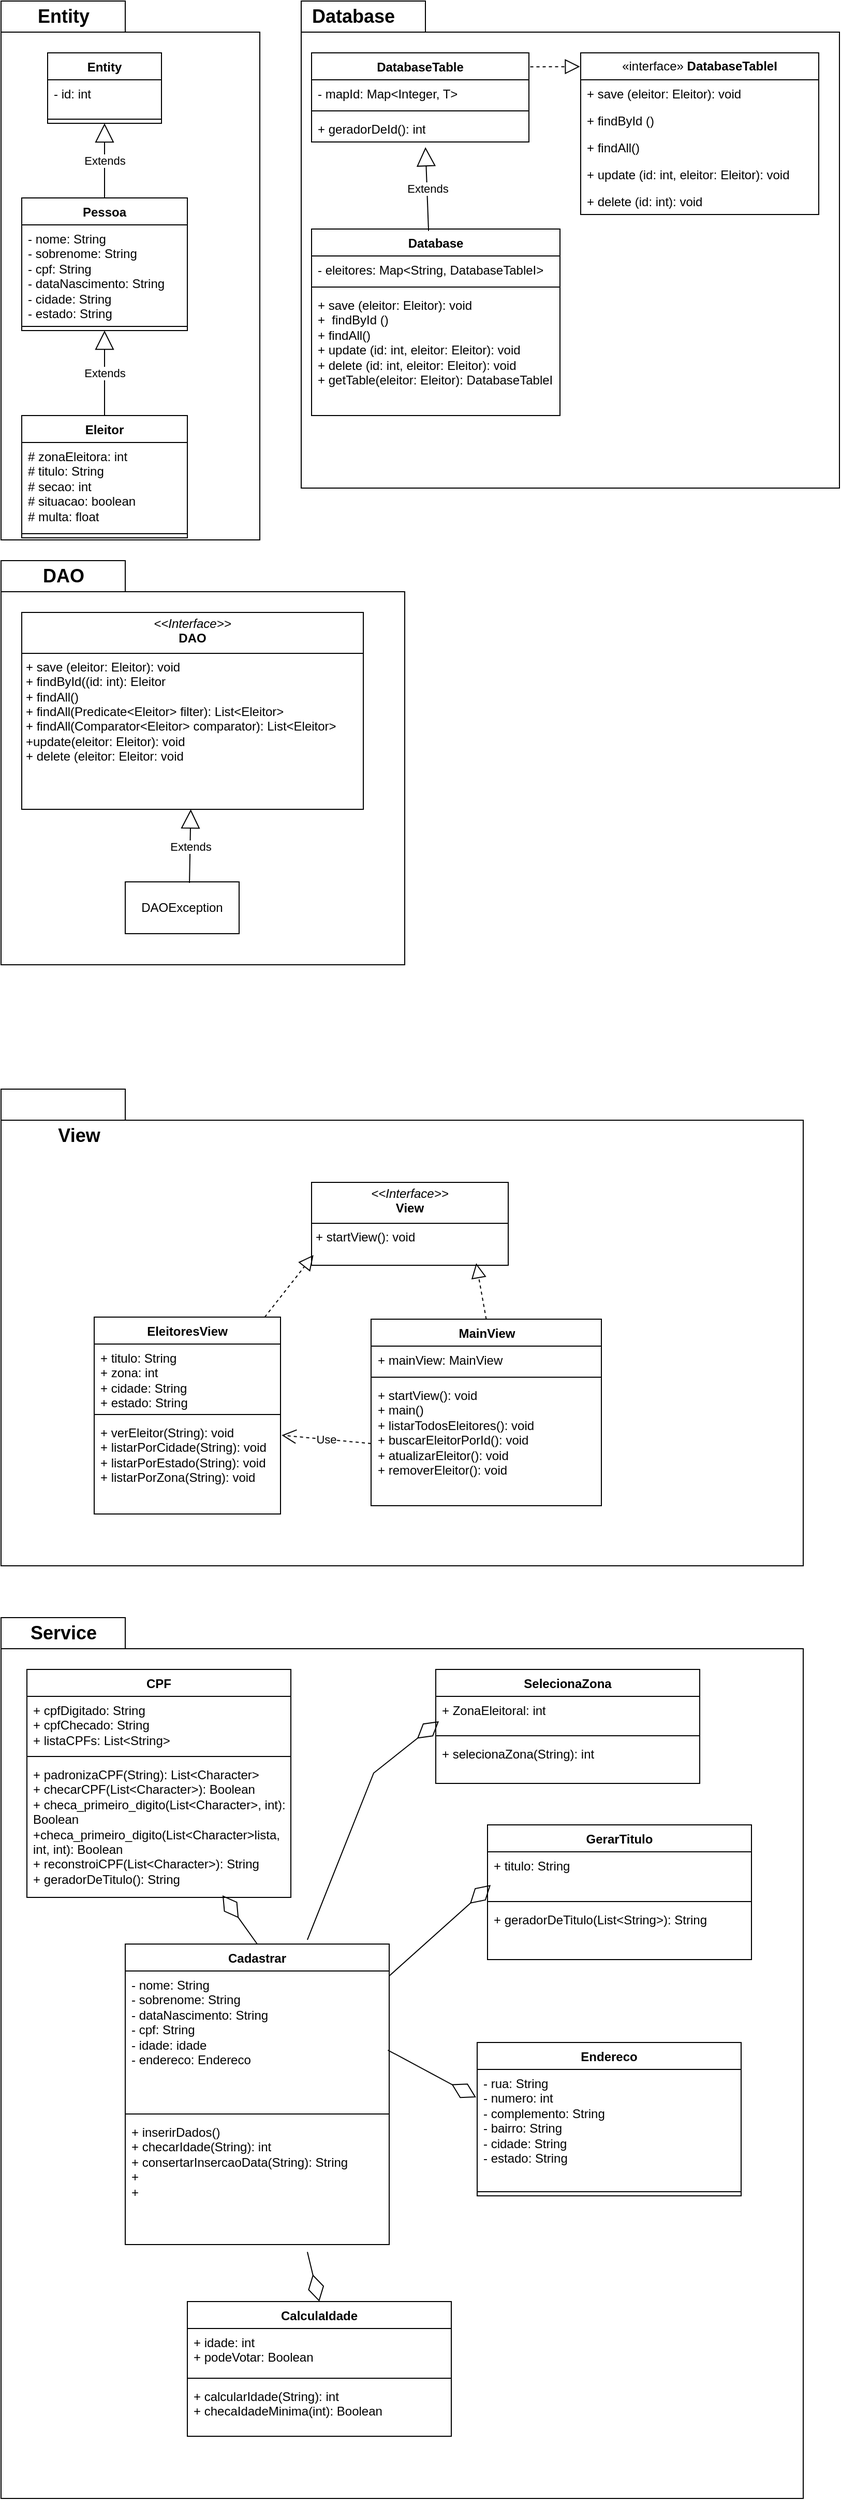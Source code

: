 <mxfile version="24.4.13" type="github">
  <diagram name="Page-1" id="c4acf3e9-155e-7222-9cf6-157b1a14988f">
    <mxGraphModel dx="794" dy="736" grid="1" gridSize="10" guides="1" tooltips="1" connect="1" arrows="1" fold="1" page="1" pageScale="1" pageWidth="850" pageHeight="1100" background="none" math="0" shadow="0">
      <root>
        <mxCell id="0" />
        <mxCell id="1" parent="0" />
        <mxCell id="8PE0f_rZOpsU0MAKz3tB-1" value="" style="shape=folder;fontStyle=1;spacingTop=10;tabWidth=120;tabHeight=30;tabPosition=left;html=1;whiteSpace=wrap;" parent="1" vertex="1">
          <mxGeometry x="20" y="20" width="250" height="520" as="geometry" />
        </mxCell>
        <mxCell id="8PE0f_rZOpsU0MAKz3tB-5" value="Entity" style="text;align=center;fontStyle=1;verticalAlign=middle;spacingLeft=3;spacingRight=3;strokeColor=none;rotatable=0;points=[[0,0.5],[1,0.5]];portConstraint=eastwest;html=1;fontSize=18;" parent="1" vertex="1">
          <mxGeometry x="20" y="20" width="120" height="30" as="geometry" />
        </mxCell>
        <mxCell id="8PE0f_rZOpsU0MAKz3tB-10" value="Entity" style="swimlane;fontStyle=1;align=center;verticalAlign=top;childLayout=stackLayout;horizontal=1;startSize=26;horizontalStack=0;resizeParent=1;resizeParentMax=0;resizeLast=0;collapsible=1;marginBottom=0;whiteSpace=wrap;html=1;" parent="1" vertex="1">
          <mxGeometry x="65" y="70" width="110" height="68" as="geometry">
            <mxRectangle x="50" y="70" width="70" height="30" as="alternateBounds" />
          </mxGeometry>
        </mxCell>
        <mxCell id="8PE0f_rZOpsU0MAKz3tB-11" value="&lt;div&gt;- id: int&lt;/div&gt;" style="text;strokeColor=none;fillColor=none;align=left;verticalAlign=top;spacingLeft=4;spacingRight=4;overflow=hidden;rotatable=0;points=[[0,0.5],[1,0.5]];portConstraint=eastwest;whiteSpace=wrap;html=1;" parent="8PE0f_rZOpsU0MAKz3tB-10" vertex="1">
          <mxGeometry y="26" width="110" height="34" as="geometry" />
        </mxCell>
        <mxCell id="8PE0f_rZOpsU0MAKz3tB-12" value="" style="line;strokeWidth=1;fillColor=none;align=left;verticalAlign=middle;spacingTop=-1;spacingLeft=3;spacingRight=3;rotatable=0;labelPosition=right;points=[];portConstraint=eastwest;strokeColor=inherit;" parent="8PE0f_rZOpsU0MAKz3tB-10" vertex="1">
          <mxGeometry y="60" width="110" height="8" as="geometry" />
        </mxCell>
        <mxCell id="8PE0f_rZOpsU0MAKz3tB-34" style="edgeStyle=orthogonalEdgeStyle;rounded=0;orthogonalLoop=1;jettySize=auto;html=1;exitX=1;exitY=0.5;exitDx=0;exitDy=0;" parent="8PE0f_rZOpsU0MAKz3tB-10" source="8PE0f_rZOpsU0MAKz3tB-11" target="8PE0f_rZOpsU0MAKz3tB-11" edge="1">
          <mxGeometry relative="1" as="geometry" />
        </mxCell>
        <mxCell id="8PE0f_rZOpsU0MAKz3tB-14" value="Eleitor" style="swimlane;fontStyle=1;align=center;verticalAlign=top;childLayout=stackLayout;horizontal=1;startSize=26;horizontalStack=0;resizeParent=1;resizeParentMax=0;resizeLast=0;collapsible=1;marginBottom=0;whiteSpace=wrap;html=1;" parent="1" vertex="1">
          <mxGeometry x="40" y="420" width="160" height="118" as="geometry" />
        </mxCell>
        <mxCell id="8PE0f_rZOpsU0MAKz3tB-15" value="# zonaEleitora: int&lt;div&gt;# titulo: String&lt;/div&gt;&lt;div&gt;# secao: int&lt;/div&gt;&lt;div&gt;# situacao: boolean&lt;/div&gt;&lt;div&gt;# multa: float&lt;/div&gt;" style="text;strokeColor=none;fillColor=none;align=left;verticalAlign=top;spacingLeft=4;spacingRight=4;overflow=hidden;rotatable=0;points=[[0,0.5],[1,0.5]];portConstraint=eastwest;whiteSpace=wrap;html=1;" parent="8PE0f_rZOpsU0MAKz3tB-14" vertex="1">
          <mxGeometry y="26" width="160" height="84" as="geometry" />
        </mxCell>
        <mxCell id="8PE0f_rZOpsU0MAKz3tB-16" value="" style="line;strokeWidth=1;fillColor=none;align=left;verticalAlign=middle;spacingTop=-1;spacingLeft=3;spacingRight=3;rotatable=0;labelPosition=right;points=[];portConstraint=eastwest;strokeColor=inherit;" parent="8PE0f_rZOpsU0MAKz3tB-14" vertex="1">
          <mxGeometry y="110" width="160" height="8" as="geometry" />
        </mxCell>
        <mxCell id="8PE0f_rZOpsU0MAKz3tB-28" value="Pessoa" style="swimlane;fontStyle=1;align=center;verticalAlign=top;childLayout=stackLayout;horizontal=1;startSize=26;horizontalStack=0;resizeParent=1;resizeParentMax=0;resizeLast=0;collapsible=1;marginBottom=0;whiteSpace=wrap;html=1;" parent="1" vertex="1">
          <mxGeometry x="40" y="210" width="160" height="128" as="geometry" />
        </mxCell>
        <mxCell id="8PE0f_rZOpsU0MAKz3tB-29" value="- nome: String&lt;div&gt;- sobrenome: String&amp;nbsp;&lt;br&gt;&lt;div&gt;- cpf: String&lt;/div&gt;&lt;div&gt;- dataNascimento: String&lt;/div&gt;&lt;div&gt;- cidade: String&lt;/div&gt;&lt;div&gt;- estado: String&lt;/div&gt;&lt;/div&gt;" style="text;strokeColor=none;fillColor=none;align=left;verticalAlign=top;spacingLeft=4;spacingRight=4;overflow=hidden;rotatable=0;points=[[0,0.5],[1,0.5]];portConstraint=eastwest;whiteSpace=wrap;html=1;" parent="8PE0f_rZOpsU0MAKz3tB-28" vertex="1">
          <mxGeometry y="26" width="160" height="94" as="geometry" />
        </mxCell>
        <mxCell id="8PE0f_rZOpsU0MAKz3tB-30" value="" style="line;strokeWidth=1;fillColor=none;align=left;verticalAlign=middle;spacingTop=-1;spacingLeft=3;spacingRight=3;rotatable=0;labelPosition=right;points=[];portConstraint=eastwest;strokeColor=inherit;" parent="8PE0f_rZOpsU0MAKz3tB-28" vertex="1">
          <mxGeometry y="120" width="160" height="8" as="geometry" />
        </mxCell>
        <mxCell id="8PE0f_rZOpsU0MAKz3tB-33" value="Extends" style="endArrow=block;endSize=16;endFill=0;html=1;rounded=0;exitX=0.5;exitY=0;exitDx=0;exitDy=0;entryX=0.5;entryY=1;entryDx=0;entryDy=0;" parent="1" source="8PE0f_rZOpsU0MAKz3tB-14" target="8PE0f_rZOpsU0MAKz3tB-28" edge="1">
          <mxGeometry width="160" relative="1" as="geometry">
            <mxPoint x="420" y="290" as="sourcePoint" />
            <mxPoint x="580" y="290" as="targetPoint" />
          </mxGeometry>
        </mxCell>
        <mxCell id="8PE0f_rZOpsU0MAKz3tB-36" value="Extends" style="endArrow=block;endSize=16;endFill=0;html=1;rounded=0;exitX=0.5;exitY=0;exitDx=0;exitDy=0;entryX=0.5;entryY=1;entryDx=0;entryDy=0;" parent="1" source="8PE0f_rZOpsU0MAKz3tB-28" target="8PE0f_rZOpsU0MAKz3tB-10" edge="1">
          <mxGeometry width="160" relative="1" as="geometry">
            <mxPoint x="420" y="220" as="sourcePoint" />
            <mxPoint x="580" y="220" as="targetPoint" />
          </mxGeometry>
        </mxCell>
        <mxCell id="8PE0f_rZOpsU0MAKz3tB-37" value="" style="shape=folder;fontStyle=1;spacingTop=10;tabWidth=120;tabHeight=30;tabPosition=left;html=1;whiteSpace=wrap;" parent="1" vertex="1">
          <mxGeometry x="310" y="20" width="520" height="470" as="geometry" />
        </mxCell>
        <mxCell id="8PE0f_rZOpsU0MAKz3tB-38" value="Database" style="text;align=center;fontStyle=1;verticalAlign=middle;spacingLeft=3;spacingRight=3;strokeColor=none;rotatable=0;points=[[0,0.5],[1,0.5]];portConstraint=eastwest;html=1;fontSize=18;" parent="1" vertex="1">
          <mxGeometry x="300" y="20" width="120" height="30" as="geometry" />
        </mxCell>
        <mxCell id="8PE0f_rZOpsU0MAKz3tB-48" value="«interface»&amp;nbsp;&lt;b&gt;DatabaseTableI&lt;/b&gt;" style="swimlane;fontStyle=0;childLayout=stackLayout;horizontal=1;startSize=26;fillColor=none;horizontalStack=0;resizeParent=1;resizeParentMax=0;resizeLast=0;collapsible=1;marginBottom=0;whiteSpace=wrap;html=1;" parent="1" vertex="1">
          <mxGeometry x="580" y="70" width="230" height="156" as="geometry" />
        </mxCell>
        <mxCell id="8PE0f_rZOpsU0MAKz3tB-49" value="+ save (eleitor: Eleitor): void&amp;nbsp;" style="text;strokeColor=none;fillColor=none;align=left;verticalAlign=top;spacingLeft=4;spacingRight=4;overflow=hidden;rotatable=0;points=[[0,0.5],[1,0.5]];portConstraint=eastwest;whiteSpace=wrap;html=1;" parent="8PE0f_rZOpsU0MAKz3tB-48" vertex="1">
          <mxGeometry y="26" width="230" height="26" as="geometry" />
        </mxCell>
        <mxCell id="8PE0f_rZOpsU0MAKz3tB-50" value="+ findById ()" style="text;strokeColor=none;fillColor=none;align=left;verticalAlign=top;spacingLeft=4;spacingRight=4;overflow=hidden;rotatable=0;points=[[0,0.5],[1,0.5]];portConstraint=eastwest;whiteSpace=wrap;html=1;" parent="8PE0f_rZOpsU0MAKz3tB-48" vertex="1">
          <mxGeometry y="52" width="230" height="26" as="geometry" />
        </mxCell>
        <mxCell id="8PE0f_rZOpsU0MAKz3tB-51" value="+ findAll()" style="text;strokeColor=none;fillColor=none;align=left;verticalAlign=top;spacingLeft=4;spacingRight=4;overflow=hidden;rotatable=0;points=[[0,0.5],[1,0.5]];portConstraint=eastwest;whiteSpace=wrap;html=1;" parent="8PE0f_rZOpsU0MAKz3tB-48" vertex="1">
          <mxGeometry y="78" width="230" height="26" as="geometry" />
        </mxCell>
        <mxCell id="8PE0f_rZOpsU0MAKz3tB-52" value="+ update (id: int, eleitor: Eleitor): void" style="text;strokeColor=none;fillColor=none;align=left;verticalAlign=top;spacingLeft=4;spacingRight=4;overflow=hidden;rotatable=0;points=[[0,0.5],[1,0.5]];portConstraint=eastwest;whiteSpace=wrap;html=1;" parent="8PE0f_rZOpsU0MAKz3tB-48" vertex="1">
          <mxGeometry y="104" width="230" height="26" as="geometry" />
        </mxCell>
        <mxCell id="8PE0f_rZOpsU0MAKz3tB-53" value="+ delete (id: int): void" style="text;strokeColor=none;fillColor=none;align=left;verticalAlign=top;spacingLeft=4;spacingRight=4;overflow=hidden;rotatable=0;points=[[0,0.5],[1,0.5]];portConstraint=eastwest;whiteSpace=wrap;html=1;" parent="8PE0f_rZOpsU0MAKz3tB-48" vertex="1">
          <mxGeometry y="130" width="230" height="26" as="geometry" />
        </mxCell>
        <mxCell id="xp5hAYhYeYCrnmnaeZw4-1" value="DatabaseTable" style="swimlane;fontStyle=1;align=center;verticalAlign=top;childLayout=stackLayout;horizontal=1;startSize=26;horizontalStack=0;resizeParent=1;resizeParentMax=0;resizeLast=0;collapsible=1;marginBottom=0;whiteSpace=wrap;html=1;" parent="1" vertex="1">
          <mxGeometry x="320" y="70" width="210" height="86" as="geometry" />
        </mxCell>
        <mxCell id="xp5hAYhYeYCrnmnaeZw4-2" value="- mapId: Map&amp;lt;Integer, T&amp;gt;" style="text;strokeColor=none;fillColor=none;align=left;verticalAlign=top;spacingLeft=4;spacingRight=4;overflow=hidden;rotatable=0;points=[[0,0.5],[1,0.5]];portConstraint=eastwest;whiteSpace=wrap;html=1;" parent="xp5hAYhYeYCrnmnaeZw4-1" vertex="1">
          <mxGeometry y="26" width="210" height="26" as="geometry" />
        </mxCell>
        <mxCell id="xp5hAYhYeYCrnmnaeZw4-3" value="" style="line;strokeWidth=1;fillColor=none;align=left;verticalAlign=middle;spacingTop=-1;spacingLeft=3;spacingRight=3;rotatable=0;labelPosition=right;points=[];portConstraint=eastwest;strokeColor=inherit;" parent="xp5hAYhYeYCrnmnaeZw4-1" vertex="1">
          <mxGeometry y="52" width="210" height="8" as="geometry" />
        </mxCell>
        <mxCell id="xp5hAYhYeYCrnmnaeZw4-4" value="+ geradorDeId(): int" style="text;strokeColor=none;fillColor=none;align=left;verticalAlign=top;spacingLeft=4;spacingRight=4;overflow=hidden;rotatable=0;points=[[0,0.5],[1,0.5]];portConstraint=eastwest;whiteSpace=wrap;html=1;" parent="xp5hAYhYeYCrnmnaeZw4-1" vertex="1">
          <mxGeometry y="60" width="210" height="26" as="geometry" />
        </mxCell>
        <mxCell id="xp5hAYhYeYCrnmnaeZw4-5" value="" style="endArrow=block;dashed=1;endFill=0;endSize=12;html=1;rounded=0;exitX=1.006;exitY=0.157;exitDx=0;exitDy=0;exitPerimeter=0;entryX=-0.003;entryY=0.085;entryDx=0;entryDy=0;entryPerimeter=0;" parent="1" source="xp5hAYhYeYCrnmnaeZw4-1" target="8PE0f_rZOpsU0MAKz3tB-48" edge="1">
          <mxGeometry width="160" relative="1" as="geometry">
            <mxPoint x="528" y="84" as="sourcePoint" />
            <mxPoint x="570" y="340" as="targetPoint" />
          </mxGeometry>
        </mxCell>
        <mxCell id="xp5hAYhYeYCrnmnaeZw4-10" value="Database" style="swimlane;fontStyle=1;align=center;verticalAlign=top;childLayout=stackLayout;horizontal=1;startSize=26;horizontalStack=0;resizeParent=1;resizeParentMax=0;resizeLast=0;collapsible=1;marginBottom=0;whiteSpace=wrap;html=1;" parent="1" vertex="1">
          <mxGeometry x="320" y="240" width="240" height="180" as="geometry" />
        </mxCell>
        <mxCell id="xp5hAYhYeYCrnmnaeZw4-11" value="- eleitores: Map&amp;lt;String, DatabaseTableI&amp;gt;" style="text;strokeColor=none;fillColor=none;align=left;verticalAlign=top;spacingLeft=4;spacingRight=4;overflow=hidden;rotatable=0;points=[[0,0.5],[1,0.5]];portConstraint=eastwest;whiteSpace=wrap;html=1;" parent="xp5hAYhYeYCrnmnaeZw4-10" vertex="1">
          <mxGeometry y="26" width="240" height="26" as="geometry" />
        </mxCell>
        <mxCell id="xp5hAYhYeYCrnmnaeZw4-12" value="" style="line;strokeWidth=1;fillColor=none;align=left;verticalAlign=middle;spacingTop=-1;spacingLeft=3;spacingRight=3;rotatable=0;labelPosition=right;points=[];portConstraint=eastwest;strokeColor=inherit;" parent="xp5hAYhYeYCrnmnaeZw4-10" vertex="1">
          <mxGeometry y="52" width="240" height="8" as="geometry" />
        </mxCell>
        <mxCell id="xp5hAYhYeYCrnmnaeZw4-13" value="+ save (eleitor: Eleitor): void&lt;div&gt;+&amp;nbsp;&lt;span style=&quot;background-color: initial;&quot;&gt;&amp;nbsp;findById ()&lt;/span&gt;&lt;/div&gt;&lt;div&gt;&lt;span style=&quot;background-color: initial;&quot;&gt;+ findAll()&lt;/span&gt;&lt;br&gt;&lt;/div&gt;&lt;div&gt;&lt;span style=&quot;background-color: initial;&quot;&gt;+ update &lt;/span&gt;&lt;span style=&quot;background-color: initial;&quot;&gt;(id: int, eleitor: Eleitor): void&lt;/span&gt;&lt;br&gt;&lt;/div&gt;&lt;div&gt;&lt;span style=&quot;background-color: initial;&quot;&gt;+&lt;/span&gt;&lt;span style=&quot;background-color: initial;&quot;&gt;&amp;nbsp;delete (&lt;/span&gt;&lt;span style=&quot;background-color: initial;&quot;&gt;id: int, eleitor: Eleitor&lt;/span&gt;&lt;span style=&quot;background-color: initial;&quot;&gt;): void&lt;/span&gt;&lt;br&gt;&lt;/div&gt;&lt;div&gt;&lt;span style=&quot;background-color: initial;&quot;&gt;+ getTable(eleitor: Eleitor): DatabaseTableI&lt;/span&gt;&lt;br&gt;&lt;/div&gt;" style="text;strokeColor=none;fillColor=none;align=left;verticalAlign=top;spacingLeft=4;spacingRight=4;overflow=hidden;rotatable=0;points=[[0,0.5],[1,0.5]];portConstraint=eastwest;whiteSpace=wrap;html=1;" parent="xp5hAYhYeYCrnmnaeZw4-10" vertex="1">
          <mxGeometry y="60" width="240" height="120" as="geometry" />
        </mxCell>
        <mxCell id="xp5hAYhYeYCrnmnaeZw4-15" value="Extends" style="endArrow=block;endSize=16;endFill=0;html=1;rounded=0;exitX=0.471;exitY=0.01;exitDx=0;exitDy=0;entryX=0.524;entryY=1.192;entryDx=0;entryDy=0;exitPerimeter=0;entryPerimeter=0;" parent="1" source="xp5hAYhYeYCrnmnaeZw4-10" target="xp5hAYhYeYCrnmnaeZw4-4" edge="1">
          <mxGeometry width="160" relative="1" as="geometry">
            <mxPoint x="439.5" y="228" as="sourcePoint" />
            <mxPoint x="439.5" y="156" as="targetPoint" />
          </mxGeometry>
        </mxCell>
        <mxCell id="xp5hAYhYeYCrnmnaeZw4-16" value="" style="shape=folder;fontStyle=1;spacingTop=10;tabWidth=120;tabHeight=30;tabPosition=left;html=1;whiteSpace=wrap;" parent="1" vertex="1">
          <mxGeometry x="20" y="560" width="390" height="390" as="geometry" />
        </mxCell>
        <mxCell id="xp5hAYhYeYCrnmnaeZw4-17" value="DAO" style="text;align=center;fontStyle=1;verticalAlign=middle;spacingLeft=3;spacingRight=3;strokeColor=none;rotatable=0;points=[[0,0.5],[1,0.5]];portConstraint=eastwest;html=1;fontSize=18;" parent="1" vertex="1">
          <mxGeometry x="20" y="560" width="120" height="30" as="geometry" />
        </mxCell>
        <mxCell id="xp5hAYhYeYCrnmnaeZw4-22" value="&lt;p style=&quot;margin:0px;margin-top:4px;text-align:center;&quot;&gt;&lt;i&gt;&amp;lt;&amp;lt;Interface&amp;gt;&amp;gt;&lt;/i&gt;&lt;br&gt;&lt;b&gt;DAO&lt;/b&gt;&lt;/p&gt;&lt;hr size=&quot;1&quot; style=&quot;border-style:solid;&quot;&gt;&lt;p style=&quot;margin:0px;margin-left:4px;&quot;&gt;+ save (eleitor: Eleitor): void&lt;/p&gt;&lt;p style=&quot;margin:0px;margin-left:4px;&quot;&gt;+ findById((id: int): Eleitor&lt;/p&gt;&lt;p style=&quot;margin:0px;margin-left:4px;&quot;&gt;&lt;span style=&quot;background-color: initial;&quot;&gt;+ findAll()&lt;/span&gt;&lt;br&gt;&lt;/p&gt;&lt;p style=&quot;margin:0px;margin-left:4px;&quot;&gt;&lt;span style=&quot;background-color: initial;&quot;&gt;+ findAll(Predicate&amp;lt;Eleitor&amp;gt; filter): List&amp;lt;Eleitor&amp;gt;&lt;/span&gt;&lt;/p&gt;&lt;p style=&quot;margin: 0px 0px 0px 4px;&quot;&gt;+ findAll(Comparator&amp;lt;Eleitor&amp;gt; comparator): List&amp;lt;Eleitor&amp;gt;&lt;br&gt;&lt;/p&gt;&lt;p style=&quot;margin: 0px 0px 0px 4px;&quot;&gt;&lt;span style=&quot;background-color: initial;&quot;&gt;+update(eleitor: Eleitor): void&lt;/span&gt;&lt;br&gt;&lt;/p&gt;&lt;p style=&quot;margin:0px;margin-left:4px;&quot;&gt;&lt;span style=&quot;background-color: initial;&quot;&gt;+ delete (eleitor: Eleitor: void&lt;/span&gt;&lt;br&gt;&lt;/p&gt;" style="verticalAlign=top;align=left;overflow=fill;html=1;whiteSpace=wrap;" parent="1" vertex="1">
          <mxGeometry x="40" y="610" width="330" height="190" as="geometry" />
        </mxCell>
        <mxCell id="xp5hAYhYeYCrnmnaeZw4-23" value="DAOException" style="html=1;whiteSpace=wrap;" parent="1" vertex="1">
          <mxGeometry x="140" y="870" width="110" height="50" as="geometry" />
        </mxCell>
        <mxCell id="xp5hAYhYeYCrnmnaeZw4-24" value="Extends" style="endArrow=block;endSize=16;endFill=0;html=1;rounded=0;exitX=0.564;exitY=0.02;exitDx=0;exitDy=0;exitPerimeter=0;" parent="1" source="xp5hAYhYeYCrnmnaeZw4-23" target="xp5hAYhYeYCrnmnaeZw4-22" edge="1">
          <mxGeometry width="160" relative="1" as="geometry">
            <mxPoint x="340" y="780" as="sourcePoint" />
            <mxPoint x="500" y="780" as="targetPoint" />
          </mxGeometry>
        </mxCell>
        <mxCell id="xp5hAYhYeYCrnmnaeZw4-25" value="" style="shape=folder;fontStyle=1;spacingTop=10;tabWidth=120;tabHeight=30;tabPosition=left;html=1;whiteSpace=wrap;" parent="1" vertex="1">
          <mxGeometry x="20" y="1070" width="775" height="460" as="geometry" />
        </mxCell>
        <mxCell id="xp5hAYhYeYCrnmnaeZw4-26" value="View" style="text;align=center;fontStyle=1;verticalAlign=middle;spacingLeft=3;spacingRight=3;strokeColor=none;rotatable=0;points=[[0,0.5],[1,0.5]];portConstraint=eastwest;html=1;fontSize=18;" parent="1" vertex="1">
          <mxGeometry x="35" y="1100" width="120" height="30" as="geometry" />
        </mxCell>
        <mxCell id="xp5hAYhYeYCrnmnaeZw4-30" value="&lt;p style=&quot;margin:0px;margin-top:4px;text-align:center;&quot;&gt;&lt;i&gt;&amp;lt;&amp;lt;Interface&amp;gt;&amp;gt;&lt;/i&gt;&lt;br&gt;&lt;b&gt;View&lt;/b&gt;&lt;/p&gt;&lt;hr size=&quot;1&quot; style=&quot;border-style:solid;&quot;&gt;&lt;p style=&quot;margin:0px;margin-left:4px;&quot;&gt;+ startView(): void&lt;br&gt;&lt;br&gt;&lt;/p&gt;" style="verticalAlign=top;align=left;overflow=fill;html=1;whiteSpace=wrap;" parent="1" vertex="1">
          <mxGeometry x="320" y="1160" width="190" height="80" as="geometry" />
        </mxCell>
        <mxCell id="xp5hAYhYeYCrnmnaeZw4-31" value="MainView" style="swimlane;fontStyle=1;align=center;verticalAlign=top;childLayout=stackLayout;horizontal=1;startSize=26;horizontalStack=0;resizeParent=1;resizeParentMax=0;resizeLast=0;collapsible=1;marginBottom=0;whiteSpace=wrap;html=1;" parent="1" vertex="1">
          <mxGeometry x="377.5" y="1292" width="222.5" height="180" as="geometry" />
        </mxCell>
        <mxCell id="xp5hAYhYeYCrnmnaeZw4-32" value="+ mainView: MainView" style="text;strokeColor=none;fillColor=none;align=left;verticalAlign=top;spacingLeft=4;spacingRight=4;overflow=hidden;rotatable=0;points=[[0,0.5],[1,0.5]];portConstraint=eastwest;whiteSpace=wrap;html=1;" parent="xp5hAYhYeYCrnmnaeZw4-31" vertex="1">
          <mxGeometry y="26" width="222.5" height="26" as="geometry" />
        </mxCell>
        <mxCell id="xp5hAYhYeYCrnmnaeZw4-33" value="" style="line;strokeWidth=1;fillColor=none;align=left;verticalAlign=middle;spacingTop=-1;spacingLeft=3;spacingRight=3;rotatable=0;labelPosition=right;points=[];portConstraint=eastwest;strokeColor=inherit;" parent="xp5hAYhYeYCrnmnaeZw4-31" vertex="1">
          <mxGeometry y="52" width="222.5" height="8" as="geometry" />
        </mxCell>
        <mxCell id="xp5hAYhYeYCrnmnaeZw4-34" value="+ startView(): void&lt;div&gt;+ main()&lt;/div&gt;&lt;div&gt;+&amp;nbsp;listarTodosEleitores(): void&lt;/div&gt;&lt;div&gt;+&amp;nbsp;buscarEleitorPorId(): void&lt;/div&gt;&lt;div&gt;+&amp;nbsp;atualizarEleitor(): void&lt;/div&gt;&lt;div&gt;+&amp;nbsp;removerEleitor(): void&lt;/div&gt;&lt;div&gt;&lt;br&gt;&lt;/div&gt;" style="text;strokeColor=none;fillColor=none;align=left;verticalAlign=top;spacingLeft=4;spacingRight=4;overflow=hidden;rotatable=0;points=[[0,0.5],[1,0.5]];portConstraint=eastwest;whiteSpace=wrap;html=1;" parent="xp5hAYhYeYCrnmnaeZw4-31" vertex="1">
          <mxGeometry y="60" width="222.5" height="120" as="geometry" />
        </mxCell>
        <mxCell id="xp5hAYhYeYCrnmnaeZw4-35" value="" style="endArrow=block;dashed=1;endFill=0;endSize=12;html=1;rounded=0;entryX=0.837;entryY=0.975;entryDx=0;entryDy=0;entryPerimeter=0;exitX=0.5;exitY=0;exitDx=0;exitDy=0;" parent="1" source="xp5hAYhYeYCrnmnaeZw4-31" target="xp5hAYhYeYCrnmnaeZw4-30" edge="1">
          <mxGeometry width="160" relative="1" as="geometry">
            <mxPoint x="340" y="1320" as="sourcePoint" />
            <mxPoint x="500" y="1320" as="targetPoint" />
          </mxGeometry>
        </mxCell>
        <mxCell id="xp5hAYhYeYCrnmnaeZw4-36" value="EleitoresView" style="swimlane;fontStyle=1;align=center;verticalAlign=top;childLayout=stackLayout;horizontal=1;startSize=26;horizontalStack=0;resizeParent=1;resizeParentMax=0;resizeLast=0;collapsible=1;marginBottom=0;whiteSpace=wrap;html=1;" parent="1" vertex="1">
          <mxGeometry x="110" y="1290" width="180" height="190" as="geometry" />
        </mxCell>
        <mxCell id="xp5hAYhYeYCrnmnaeZw4-37" value="&lt;div&gt;+ titulo: String&lt;/div&gt;+ zona: int&lt;div&gt;+ cidade: String&lt;/div&gt;&lt;div&gt;+ estado: String&lt;/div&gt;" style="text;strokeColor=none;fillColor=none;align=left;verticalAlign=top;spacingLeft=4;spacingRight=4;overflow=hidden;rotatable=0;points=[[0,0.5],[1,0.5]];portConstraint=eastwest;whiteSpace=wrap;html=1;" parent="xp5hAYhYeYCrnmnaeZw4-36" vertex="1">
          <mxGeometry y="26" width="180" height="64" as="geometry" />
        </mxCell>
        <mxCell id="xp5hAYhYeYCrnmnaeZw4-38" value="" style="line;strokeWidth=1;fillColor=none;align=left;verticalAlign=middle;spacingTop=-1;spacingLeft=3;spacingRight=3;rotatable=0;labelPosition=right;points=[];portConstraint=eastwest;strokeColor=inherit;" parent="xp5hAYhYeYCrnmnaeZw4-36" vertex="1">
          <mxGeometry y="90" width="180" height="8" as="geometry" />
        </mxCell>
        <mxCell id="xp5hAYhYeYCrnmnaeZw4-39" value="+ verEleitor(String): void&lt;div&gt;+ listarPorCidade&lt;span style=&quot;background-color: initial;&quot;&gt;(String): void&lt;/span&gt;&lt;/div&gt;&lt;div&gt;&lt;span style=&quot;background-color: initial;&quot;&gt;+ listarPorEstado&lt;/span&gt;&lt;span style=&quot;background-color: initial;&quot;&gt;(String): void&lt;/span&gt;&lt;/div&gt;&lt;div&gt;+ listarPorZona&lt;span style=&quot;background-color: initial;&quot;&gt;(String): void&lt;/span&gt;&lt;/div&gt;" style="text;strokeColor=none;fillColor=none;align=left;verticalAlign=top;spacingLeft=4;spacingRight=4;overflow=hidden;rotatable=0;points=[[0,0.5],[1,0.5]];portConstraint=eastwest;whiteSpace=wrap;html=1;" parent="xp5hAYhYeYCrnmnaeZw4-36" vertex="1">
          <mxGeometry y="98" width="180" height="92" as="geometry" />
        </mxCell>
        <mxCell id="xp5hAYhYeYCrnmnaeZw4-40" value="" style="endArrow=block;dashed=1;endFill=0;endSize=12;html=1;rounded=0;entryX=0.01;entryY=0.876;entryDx=0;entryDy=0;entryPerimeter=0;" parent="1" source="xp5hAYhYeYCrnmnaeZw4-36" target="xp5hAYhYeYCrnmnaeZw4-30" edge="1">
          <mxGeometry width="160" relative="1" as="geometry">
            <mxPoint x="251" y="1287" as="sourcePoint" />
            <mxPoint x="250" y="1240" as="targetPoint" />
          </mxGeometry>
        </mxCell>
        <mxCell id="T5ZtFqDNl6Q1SGfDSeOU-1" value="" style="shape=folder;fontStyle=1;spacingTop=10;tabWidth=120;tabHeight=30;tabPosition=left;html=1;whiteSpace=wrap;" parent="1" vertex="1">
          <mxGeometry x="20" y="1580" width="775" height="850" as="geometry" />
        </mxCell>
        <mxCell id="T5ZtFqDNl6Q1SGfDSeOU-2" value="Service" style="text;align=center;fontStyle=1;verticalAlign=middle;spacingLeft=3;spacingRight=3;strokeColor=none;rotatable=0;points=[[0,0.5],[1,0.5]];portConstraint=eastwest;html=1;fontSize=18;" parent="1" vertex="1">
          <mxGeometry x="20" y="1580" width="120" height="30" as="geometry" />
        </mxCell>
        <mxCell id="T5ZtFqDNl6Q1SGfDSeOU-4" value="CPF" style="swimlane;fontStyle=1;align=center;verticalAlign=top;childLayout=stackLayout;horizontal=1;startSize=26;horizontalStack=0;resizeParent=1;resizeParentMax=0;resizeLast=0;collapsible=1;marginBottom=0;whiteSpace=wrap;html=1;" parent="1" vertex="1">
          <mxGeometry x="45" y="1630" width="255" height="220" as="geometry" />
        </mxCell>
        <mxCell id="T5ZtFqDNl6Q1SGfDSeOU-5" value="+ cpfDigitado: String&lt;div&gt;+ cpfChecado: String&lt;/div&gt;&lt;div&gt;+ listaCPFs: List&amp;lt;String&amp;gt;&lt;/div&gt;" style="text;strokeColor=none;fillColor=none;align=left;verticalAlign=top;spacingLeft=4;spacingRight=4;overflow=hidden;rotatable=0;points=[[0,0.5],[1,0.5]];portConstraint=eastwest;whiteSpace=wrap;html=1;" parent="T5ZtFqDNl6Q1SGfDSeOU-4" vertex="1">
          <mxGeometry y="26" width="255" height="54" as="geometry" />
        </mxCell>
        <mxCell id="T5ZtFqDNl6Q1SGfDSeOU-6" value="" style="line;strokeWidth=1;fillColor=none;align=left;verticalAlign=middle;spacingTop=-1;spacingLeft=3;spacingRight=3;rotatable=0;labelPosition=right;points=[];portConstraint=eastwest;strokeColor=inherit;" parent="T5ZtFqDNl6Q1SGfDSeOU-4" vertex="1">
          <mxGeometry y="80" width="255" height="8" as="geometry" />
        </mxCell>
        <mxCell id="T5ZtFqDNl6Q1SGfDSeOU-7" value="+ padronizaCPF(String): List&amp;lt;Character&amp;gt;&lt;div&gt;+&amp;nbsp;checarCPF(List&amp;lt;Character&amp;gt;): Boolean&lt;br&gt;&lt;/div&gt;&lt;div&gt;+&amp;nbsp;checa_primeiro_digito(List&amp;lt;Character&amp;gt;, int): Boolean&lt;/div&gt;&lt;div&gt;+checa_primeiro_digito(List&amp;lt;Character&amp;gt;lista, int, int): Boolean&lt;/div&gt;&lt;div&gt;+&amp;nbsp;reconstroiCPF(List&amp;lt;Character&amp;gt;): String&lt;/div&gt;&lt;div&gt;+&amp;nbsp;geradorDeTitulo(): String&lt;/div&gt;" style="text;strokeColor=none;fillColor=none;align=left;verticalAlign=top;spacingLeft=4;spacingRight=4;overflow=hidden;rotatable=0;points=[[0,0.5],[1,0.5]];portConstraint=eastwest;whiteSpace=wrap;html=1;" parent="T5ZtFqDNl6Q1SGfDSeOU-4" vertex="1">
          <mxGeometry y="88" width="255" height="132" as="geometry" />
        </mxCell>
        <mxCell id="T5ZtFqDNl6Q1SGfDSeOU-14" value="GerarTitulo" style="swimlane;fontStyle=1;align=center;verticalAlign=top;childLayout=stackLayout;horizontal=1;startSize=26;horizontalStack=0;resizeParent=1;resizeParentMax=0;resizeLast=0;collapsible=1;marginBottom=0;whiteSpace=wrap;html=1;" parent="1" vertex="1">
          <mxGeometry x="490" y="1780" width="255" height="130" as="geometry" />
        </mxCell>
        <mxCell id="T5ZtFqDNl6Q1SGfDSeOU-15" value="+ titulo: String" style="text;strokeColor=none;fillColor=none;align=left;verticalAlign=top;spacingLeft=4;spacingRight=4;overflow=hidden;rotatable=0;points=[[0,0.5],[1,0.5]];portConstraint=eastwest;whiteSpace=wrap;html=1;" parent="T5ZtFqDNl6Q1SGfDSeOU-14" vertex="1">
          <mxGeometry y="26" width="255" height="44" as="geometry" />
        </mxCell>
        <mxCell id="T5ZtFqDNl6Q1SGfDSeOU-16" value="" style="line;strokeWidth=1;fillColor=none;align=left;verticalAlign=middle;spacingTop=-1;spacingLeft=3;spacingRight=3;rotatable=0;labelPosition=right;points=[];portConstraint=eastwest;strokeColor=inherit;" parent="T5ZtFqDNl6Q1SGfDSeOU-14" vertex="1">
          <mxGeometry y="70" width="255" height="8" as="geometry" />
        </mxCell>
        <mxCell id="T5ZtFqDNl6Q1SGfDSeOU-17" value="+ geradorDeTitulo(List&amp;lt;String&amp;gt;): String" style="text;strokeColor=none;fillColor=none;align=left;verticalAlign=top;spacingLeft=4;spacingRight=4;overflow=hidden;rotatable=0;points=[[0,0.5],[1,0.5]];portConstraint=eastwest;whiteSpace=wrap;html=1;" parent="T5ZtFqDNl6Q1SGfDSeOU-14" vertex="1">
          <mxGeometry y="78" width="255" height="52" as="geometry" />
        </mxCell>
        <mxCell id="T5ZtFqDNl6Q1SGfDSeOU-18" value="CalculaIdade" style="swimlane;fontStyle=1;align=center;verticalAlign=top;childLayout=stackLayout;horizontal=1;startSize=26;horizontalStack=0;resizeParent=1;resizeParentMax=0;resizeLast=0;collapsible=1;marginBottom=0;whiteSpace=wrap;html=1;" parent="1" vertex="1">
          <mxGeometry x="200" y="2240" width="255" height="130" as="geometry" />
        </mxCell>
        <mxCell id="T5ZtFqDNl6Q1SGfDSeOU-19" value="+ idade: int&lt;div&gt;+ podeVotar: Boolean&lt;br&gt;&lt;/div&gt;" style="text;strokeColor=none;fillColor=none;align=left;verticalAlign=top;spacingLeft=4;spacingRight=4;overflow=hidden;rotatable=0;points=[[0,0.5],[1,0.5]];portConstraint=eastwest;whiteSpace=wrap;html=1;" parent="T5ZtFqDNl6Q1SGfDSeOU-18" vertex="1">
          <mxGeometry y="26" width="255" height="44" as="geometry" />
        </mxCell>
        <mxCell id="T5ZtFqDNl6Q1SGfDSeOU-20" value="" style="line;strokeWidth=1;fillColor=none;align=left;verticalAlign=middle;spacingTop=-1;spacingLeft=3;spacingRight=3;rotatable=0;labelPosition=right;points=[];portConstraint=eastwest;strokeColor=inherit;" parent="T5ZtFqDNl6Q1SGfDSeOU-18" vertex="1">
          <mxGeometry y="70" width="255" height="8" as="geometry" />
        </mxCell>
        <mxCell id="T5ZtFqDNl6Q1SGfDSeOU-21" value="+ calcularIdade(String): int&lt;div&gt;+ checaIdadeMinima(int): Boolean&lt;/div&gt;" style="text;strokeColor=none;fillColor=none;align=left;verticalAlign=top;spacingLeft=4;spacingRight=4;overflow=hidden;rotatable=0;points=[[0,0.5],[1,0.5]];portConstraint=eastwest;whiteSpace=wrap;html=1;" parent="T5ZtFqDNl6Q1SGfDSeOU-18" vertex="1">
          <mxGeometry y="78" width="255" height="52" as="geometry" />
        </mxCell>
        <mxCell id="T5ZtFqDNl6Q1SGfDSeOU-22" value="SelecionaZona" style="swimlane;fontStyle=1;align=center;verticalAlign=top;childLayout=stackLayout;horizontal=1;startSize=26;horizontalStack=0;resizeParent=1;resizeParentMax=0;resizeLast=0;collapsible=1;marginBottom=0;whiteSpace=wrap;html=1;" parent="1" vertex="1">
          <mxGeometry x="440" y="1630" width="255" height="110" as="geometry" />
        </mxCell>
        <mxCell id="T5ZtFqDNl6Q1SGfDSeOU-23" value="&lt;div&gt;+ ZonaEleitoral: int&lt;/div&gt;" style="text;strokeColor=none;fillColor=none;align=left;verticalAlign=top;spacingLeft=4;spacingRight=4;overflow=hidden;rotatable=0;points=[[0,0.5],[1,0.5]];portConstraint=eastwest;whiteSpace=wrap;html=1;" parent="T5ZtFqDNl6Q1SGfDSeOU-22" vertex="1">
          <mxGeometry y="26" width="255" height="34" as="geometry" />
        </mxCell>
        <mxCell id="T5ZtFqDNl6Q1SGfDSeOU-24" value="" style="line;strokeWidth=1;fillColor=none;align=left;verticalAlign=middle;spacingTop=-1;spacingLeft=3;spacingRight=3;rotatable=0;labelPosition=right;points=[];portConstraint=eastwest;strokeColor=inherit;" parent="T5ZtFqDNl6Q1SGfDSeOU-22" vertex="1">
          <mxGeometry y="60" width="255" height="8" as="geometry" />
        </mxCell>
        <mxCell id="T5ZtFqDNl6Q1SGfDSeOU-25" value="+ selecionaZona(String): int" style="text;strokeColor=none;fillColor=none;align=left;verticalAlign=top;spacingLeft=4;spacingRight=4;overflow=hidden;rotatable=0;points=[[0,0.5],[1,0.5]];portConstraint=eastwest;whiteSpace=wrap;html=1;" parent="T5ZtFqDNl6Q1SGfDSeOU-22" vertex="1">
          <mxGeometry y="68" width="255" height="42" as="geometry" />
        </mxCell>
        <mxCell id="MIN8zGFxYryj7YsZTtFE-3" value="Use" style="endArrow=open;endSize=12;dashed=1;html=1;rounded=0;entryX=1.006;entryY=0.174;entryDx=0;entryDy=0;entryPerimeter=0;exitX=0;exitY=0.5;exitDx=0;exitDy=0;" parent="1" source="xp5hAYhYeYCrnmnaeZw4-34" target="xp5hAYhYeYCrnmnaeZw4-39" edge="1">
          <mxGeometry width="160" relative="1" as="geometry">
            <mxPoint x="460" y="1460" as="sourcePoint" />
            <mxPoint x="300" y="1460" as="targetPoint" />
          </mxGeometry>
        </mxCell>
        <mxCell id="MIN8zGFxYryj7YsZTtFE-11" value="Cadastrar" style="swimlane;fontStyle=1;align=center;verticalAlign=top;childLayout=stackLayout;horizontal=1;startSize=26;horizontalStack=0;resizeParent=1;resizeParentMax=0;resizeLast=0;collapsible=1;marginBottom=0;whiteSpace=wrap;html=1;" parent="1" vertex="1">
          <mxGeometry x="140" y="1895" width="255" height="290" as="geometry" />
        </mxCell>
        <mxCell id="MIN8zGFxYryj7YsZTtFE-12" value="&lt;div&gt;- nome: String&lt;/div&gt;&lt;div&gt;- sobrenome: String&lt;/div&gt;&lt;div&gt;- dataNascimento: String&lt;/div&gt;&lt;div&gt;- cpf: String&lt;/div&gt;&lt;div&gt;- idade: idade&lt;/div&gt;&lt;div&gt;- endereco: Endereco&lt;/div&gt;" style="text;strokeColor=none;fillColor=none;align=left;verticalAlign=top;spacingLeft=4;spacingRight=4;overflow=hidden;rotatable=0;points=[[0,0.5],[1,0.5]];portConstraint=eastwest;whiteSpace=wrap;html=1;" parent="MIN8zGFxYryj7YsZTtFE-11" vertex="1">
          <mxGeometry y="26" width="255" height="134" as="geometry" />
        </mxCell>
        <mxCell id="MIN8zGFxYryj7YsZTtFE-13" value="" style="line;strokeWidth=1;fillColor=none;align=left;verticalAlign=middle;spacingTop=-1;spacingLeft=3;spacingRight=3;rotatable=0;labelPosition=right;points=[];portConstraint=eastwest;strokeColor=inherit;" parent="MIN8zGFxYryj7YsZTtFE-11" vertex="1">
          <mxGeometry y="160" width="255" height="8" as="geometry" />
        </mxCell>
        <mxCell id="MIN8zGFxYryj7YsZTtFE-14" value="&lt;div&gt;+ inserirDados()&lt;/div&gt;&lt;div&gt;+ checarIdade(String): int&lt;/div&gt;&lt;div&gt;+&amp;nbsp;consertarInsercaoData(String): String&lt;/div&gt;&lt;div&gt;+&amp;nbsp;&lt;/div&gt;&lt;div&gt;+&lt;/div&gt;" style="text;strokeColor=none;fillColor=none;align=left;verticalAlign=top;spacingLeft=4;spacingRight=4;overflow=hidden;rotatable=0;points=[[0,0.5],[1,0.5]];portConstraint=eastwest;whiteSpace=wrap;html=1;" parent="MIN8zGFxYryj7YsZTtFE-11" vertex="1">
          <mxGeometry y="168" width="255" height="122" as="geometry" />
        </mxCell>
        <mxCell id="7X7O8OON5o2d0cyo7m7o-1" value="Endereco" style="swimlane;fontStyle=1;align=center;verticalAlign=top;childLayout=stackLayout;horizontal=1;startSize=26;horizontalStack=0;resizeParent=1;resizeParentMax=0;resizeLast=0;collapsible=1;marginBottom=0;whiteSpace=wrap;html=1;" vertex="1" parent="1">
          <mxGeometry x="480" y="1990" width="255" height="148" as="geometry" />
        </mxCell>
        <mxCell id="7X7O8OON5o2d0cyo7m7o-2" value="&lt;div&gt;- rua: String&lt;/div&gt;&lt;div&gt;- numero: int&lt;/div&gt;&lt;div&gt;- complemento: String&lt;/div&gt;&lt;div&gt;- bairro: String&lt;/div&gt;&lt;div&gt;- cidade: String&lt;/div&gt;&lt;div&gt;- estado: String&lt;/div&gt;" style="text;strokeColor=none;fillColor=none;align=left;verticalAlign=top;spacingLeft=4;spacingRight=4;overflow=hidden;rotatable=0;points=[[0,0.5],[1,0.5]];portConstraint=eastwest;whiteSpace=wrap;html=1;" vertex="1" parent="7X7O8OON5o2d0cyo7m7o-1">
          <mxGeometry y="26" width="255" height="114" as="geometry" />
        </mxCell>
        <mxCell id="7X7O8OON5o2d0cyo7m7o-3" value="" style="line;strokeWidth=1;fillColor=none;align=left;verticalAlign=middle;spacingTop=-1;spacingLeft=3;spacingRight=3;rotatable=0;labelPosition=right;points=[];portConstraint=eastwest;strokeColor=inherit;" vertex="1" parent="7X7O8OON5o2d0cyo7m7o-1">
          <mxGeometry y="140" width="255" height="8" as="geometry" />
        </mxCell>
        <mxCell id="7X7O8OON5o2d0cyo7m7o-5" value="" style="endArrow=diamondThin;endFill=0;endSize=24;html=1;rounded=0;exitX=0.995;exitY=0.57;exitDx=0;exitDy=0;exitPerimeter=0;entryX=-0.004;entryY=0.237;entryDx=0;entryDy=0;entryPerimeter=0;" edge="1" parent="1" source="MIN8zGFxYryj7YsZTtFE-12" target="7X7O8OON5o2d0cyo7m7o-2">
          <mxGeometry width="160" relative="1" as="geometry">
            <mxPoint x="320" y="2210" as="sourcePoint" />
            <mxPoint x="480" y="2210" as="targetPoint" />
          </mxGeometry>
        </mxCell>
        <mxCell id="7X7O8OON5o2d0cyo7m7o-6" value="" style="endArrow=diamondThin;endFill=0;endSize=24;html=1;rounded=0;exitX=0.69;exitY=1.058;exitDx=0;exitDy=0;exitPerimeter=0;entryX=0.5;entryY=0;entryDx=0;entryDy=0;" edge="1" parent="1" source="MIN8zGFxYryj7YsZTtFE-14" target="T5ZtFqDNl6Q1SGfDSeOU-18">
          <mxGeometry width="160" relative="1" as="geometry">
            <mxPoint x="364" y="2052" as="sourcePoint" />
            <mxPoint x="540" y="2155" as="targetPoint" />
          </mxGeometry>
        </mxCell>
        <mxCell id="7X7O8OON5o2d0cyo7m7o-7" value="" style="endArrow=diamondThin;endFill=0;endSize=24;html=1;rounded=0;exitX=0.5;exitY=0;exitDx=0;exitDy=0;entryX=0.741;entryY=0.985;entryDx=0;entryDy=0;entryPerimeter=0;" edge="1" parent="1" source="MIN8zGFxYryj7YsZTtFE-11" target="T5ZtFqDNl6Q1SGfDSeOU-7">
          <mxGeometry width="160" relative="1" as="geometry">
            <mxPoint x="377.5" y="1773" as="sourcePoint" />
            <mxPoint x="379.5" y="1850" as="targetPoint" />
          </mxGeometry>
        </mxCell>
        <mxCell id="7X7O8OON5o2d0cyo7m7o-8" value="" style="endArrow=diamondThin;endFill=0;endSize=24;html=1;rounded=0;exitX=0.69;exitY=-0.014;exitDx=0;exitDy=0;entryX=0.012;entryY=0.706;entryDx=0;entryDy=0;entryPerimeter=0;exitPerimeter=0;" edge="1" parent="1" source="MIN8zGFxYryj7YsZTtFE-11" target="T5ZtFqDNl6Q1SGfDSeOU-23">
          <mxGeometry width="160" relative="1" as="geometry">
            <mxPoint x="410" y="1832" as="sourcePoint" />
            <mxPoint x="366" y="1740" as="targetPoint" />
            <Array as="points">
              <mxPoint x="380" y="1730" />
            </Array>
          </mxGeometry>
        </mxCell>
        <mxCell id="7X7O8OON5o2d0cyo7m7o-9" value="" style="endArrow=diamondThin;endFill=0;endSize=24;html=1;rounded=0;entryX=0.012;entryY=0.727;entryDx=0;entryDy=0;entryPerimeter=0;" edge="1" parent="1" source="MIN8zGFxYryj7YsZTtFE-11" target="T5ZtFqDNl6Q1SGfDSeOU-15">
          <mxGeometry width="160" relative="1" as="geometry">
            <mxPoint x="336" y="1947" as="sourcePoint" />
            <mxPoint x="453" y="1690" as="targetPoint" />
          </mxGeometry>
        </mxCell>
      </root>
    </mxGraphModel>
  </diagram>
</mxfile>
